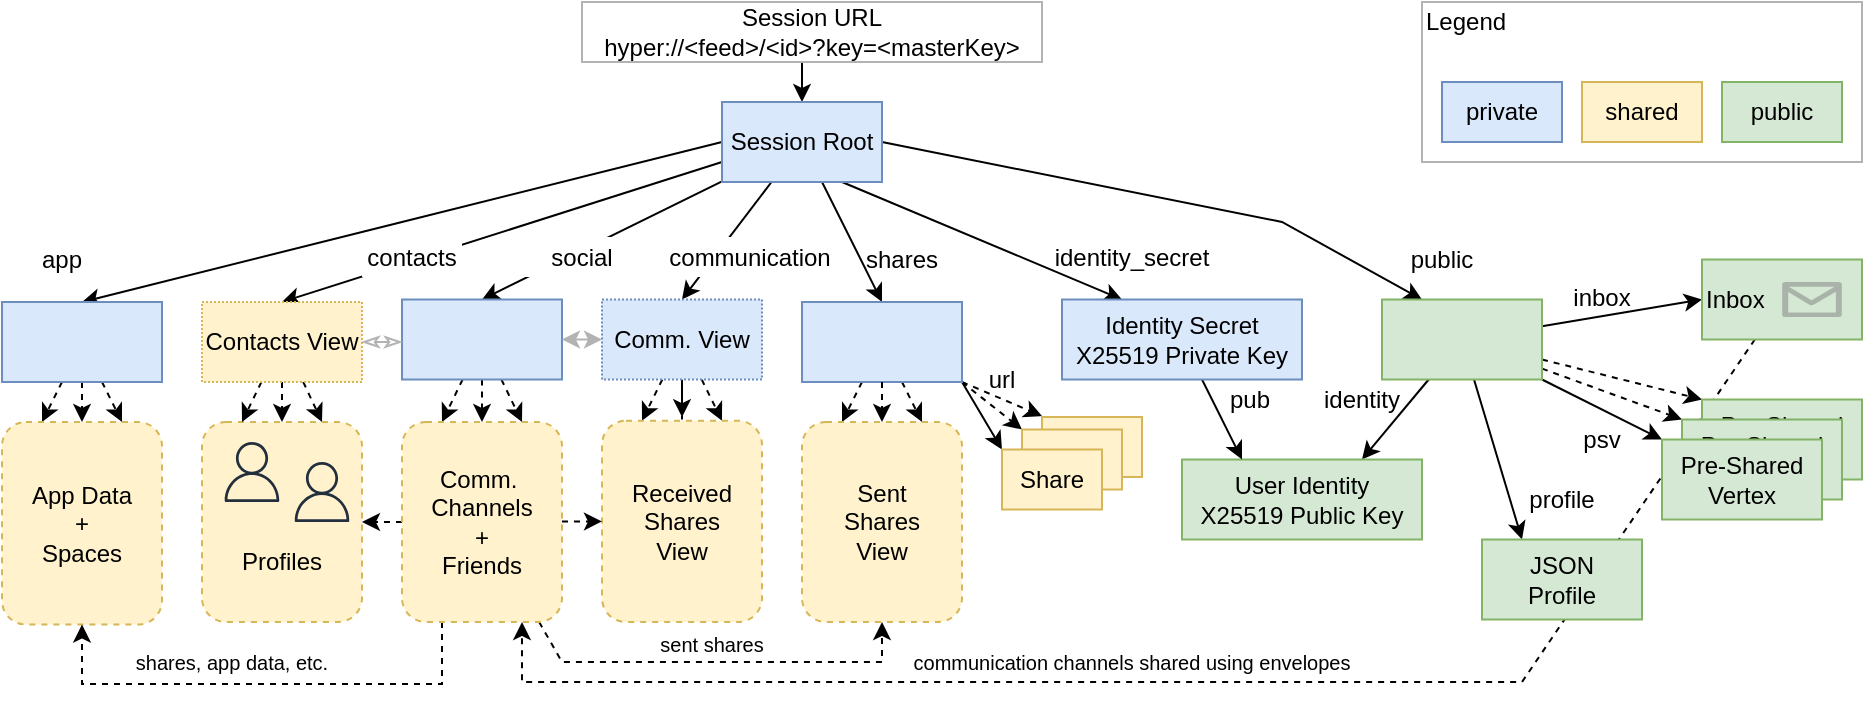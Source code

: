 <mxfile version="14.1.8" type="device"><diagram id="Ml0aSGA6D6-Fc0Lr5bi-" name="Seite-1"><mxGraphModel dx="1718" dy="986" grid="1" gridSize="10" guides="1" tooltips="1" connect="1" arrows="1" fold="1" page="1" pageScale="1" pageWidth="827" pageHeight="1169" math="0" shadow="0"><root><mxCell id="0"/><mxCell id="1" parent="0"/><mxCell id="xFcqsmkAtm6_T8LkP59Y-32" style="edgeStyle=none;rounded=0;orthogonalLoop=1;jettySize=auto;html=1;dashed=1;entryX=0.75;entryY=1;entryDx=0;entryDy=0;" parent="1" source="rFLHvhsfMd9szPDXzuUG-38" target="wTV-70kjiHfr_OyOM8vY-71" edge="1"><mxGeometry relative="1" as="geometry"><mxPoint x="414" y="430" as="targetPoint"/><Array as="points"><mxPoint x="800" y="430"/><mxPoint x="300" y="430"/></Array></mxGeometry></mxCell><mxCell id="xFcqsmkAtm6_T8LkP59Y-26" value="" style="rounded=1;whiteSpace=wrap;html=1;fillColor=#fff2cc;dashed=1;strokeColor=#d6b656;" parent="1" vertex="1"><mxGeometry x="140" y="300" width="80" height="100" as="geometry"/></mxCell><mxCell id="rFLHvhsfMd9szPDXzuUG-2" value="" style="endArrow=classic;html=1;" parent="1" edge="1"><mxGeometry width="50" height="50" relative="1" as="geometry"><mxPoint x="440" y="120" as="sourcePoint"/><mxPoint x="440" y="140" as="targetPoint"/></mxGeometry></mxCell><mxCell id="rFLHvhsfMd9szPDXzuUG-3" value="Session URL&lt;br&gt;hyper://&amp;lt;feed&amp;gt;/&amp;lt;id&amp;gt;?key=&amp;lt;masterKey&amp;gt;" style="text;html=1;fillColor=none;align=center;verticalAlign=middle;whiteSpace=wrap;rounded=0;strokeColor=#B3B3B3;" parent="1" vertex="1"><mxGeometry x="330" y="90" width="230" height="30" as="geometry"/></mxCell><mxCell id="rFLHvhsfMd9szPDXzuUG-12" style="edgeStyle=none;rounded=0;orthogonalLoop=1;jettySize=auto;html=1;entryX=0.25;entryY=0;entryDx=0;entryDy=0;exitX=1;exitY=0.5;exitDx=0;exitDy=0;" parent="1" source="rFLHvhsfMd9szPDXzuUG-10" target="rFLHvhsfMd9szPDXzuUG-11" edge="1"><mxGeometry relative="1" as="geometry"><mxPoint x="640.0" y="160.0" as="sourcePoint"/><Array as="points"><mxPoint x="680" y="200"/></Array></mxGeometry></mxCell><mxCell id="rFLHvhsfMd9szPDXzuUG-30" style="edgeStyle=none;rounded=0;orthogonalLoop=1;jettySize=auto;html=1;entryX=0.25;entryY=0;entryDx=0;entryDy=0;exitX=0.75;exitY=1;exitDx=0;exitDy=0;" parent="1" source="rFLHvhsfMd9szPDXzuUG-10" target="rFLHvhsfMd9szPDXzuUG-27" edge="1"><mxGeometry relative="1" as="geometry"/></mxCell><mxCell id="rFLHvhsfMd9szPDXzuUG-43" style="edgeStyle=none;rounded=0;orthogonalLoop=1;jettySize=auto;html=1;entryX=0.5;entryY=0;entryDx=0;entryDy=0;exitX=0;exitY=0.75;exitDx=0;exitDy=0;" parent="1" source="rFLHvhsfMd9szPDXzuUG-10" target="rFLHvhsfMd9szPDXzuUG-42" edge="1"><mxGeometry relative="1" as="geometry"/></mxCell><mxCell id="rFLHvhsfMd9szPDXzuUG-46" style="edgeStyle=none;rounded=0;orthogonalLoop=1;jettySize=auto;html=1;entryX=0.5;entryY=0;entryDx=0;entryDy=0;exitX=0;exitY=0.5;exitDx=0;exitDy=0;" parent="1" source="rFLHvhsfMd9szPDXzuUG-10" target="rFLHvhsfMd9szPDXzuUG-45" edge="1"><mxGeometry relative="1" as="geometry"><Array as="points"><mxPoint x="240" y="200"/></Array></mxGeometry></mxCell><mxCell id="xFcqsmkAtm6_T8LkP59Y-3" style="rounded=0;orthogonalLoop=1;jettySize=auto;html=1;entryX=0.5;entryY=0;entryDx=0;entryDy=0;" parent="1" source="rFLHvhsfMd9szPDXzuUG-10" target="xFcqsmkAtm6_T8LkP59Y-2" edge="1"><mxGeometry relative="1" as="geometry"/></mxCell><mxCell id="wTV-70kjiHfr_OyOM8vY-68" style="edgeStyle=none;rounded=0;orthogonalLoop=1;jettySize=auto;html=1;entryX=0.5;entryY=0;entryDx=0;entryDy=0;" parent="1" source="rFLHvhsfMd9szPDXzuUG-10" target="wTV-70kjiHfr_OyOM8vY-5" edge="1"><mxGeometry relative="1" as="geometry"/></mxCell><mxCell id="rn8aZ10z9SMJyjxecTMh-2" style="rounded=0;orthogonalLoop=1;jettySize=auto;html=1;entryX=0.5;entryY=0;entryDx=0;entryDy=0;" edge="1" parent="1" source="rFLHvhsfMd9szPDXzuUG-10" target="rn8aZ10z9SMJyjxecTMh-1"><mxGeometry relative="1" as="geometry"/></mxCell><mxCell id="rFLHvhsfMd9szPDXzuUG-10" value="Session Root" style="rounded=0;whiteSpace=wrap;html=1;fillColor=#dae8fc;strokeColor=#6c8ebf;" parent="1" vertex="1"><mxGeometry x="400" y="140" width="80" height="40" as="geometry"/></mxCell><mxCell id="rFLHvhsfMd9szPDXzuUG-15" style="edgeStyle=none;rounded=0;orthogonalLoop=1;jettySize=auto;html=1;entryX=0.75;entryY=0;entryDx=0;entryDy=0;" parent="1" source="rFLHvhsfMd9szPDXzuUG-11" target="rFLHvhsfMd9szPDXzuUG-14" edge="1"><mxGeometry relative="1" as="geometry"/></mxCell><mxCell id="rFLHvhsfMd9szPDXzuUG-17" style="edgeStyle=none;rounded=0;orthogonalLoop=1;jettySize=auto;html=1;entryX=0.25;entryY=0;entryDx=0;entryDy=0;" parent="1" source="rFLHvhsfMd9szPDXzuUG-11" target="rFLHvhsfMd9szPDXzuUG-16" edge="1"><mxGeometry relative="1" as="geometry"/></mxCell><mxCell id="rFLHvhsfMd9szPDXzuUG-22" style="edgeStyle=none;rounded=0;orthogonalLoop=1;jettySize=auto;html=1;entryX=0;entryY=0;entryDx=0;entryDy=0;" parent="1" source="rFLHvhsfMd9szPDXzuUG-11" target="rFLHvhsfMd9szPDXzuUG-21" edge="1"><mxGeometry relative="1" as="geometry"/></mxCell><mxCell id="rFLHvhsfMd9szPDXzuUG-23" style="edgeStyle=none;rounded=0;orthogonalLoop=1;jettySize=auto;html=1;dashed=1;entryX=0;entryY=0;entryDx=0;entryDy=0;" parent="1" source="rFLHvhsfMd9szPDXzuUG-11" target="rFLHvhsfMd9szPDXzuUG-25" edge="1"><mxGeometry relative="1" as="geometry"><mxPoint x="870" y="298.75" as="targetPoint"/></mxGeometry></mxCell><mxCell id="rFLHvhsfMd9szPDXzuUG-24" style="edgeStyle=none;rounded=0;orthogonalLoop=1;jettySize=auto;html=1;dashed=1;entryX=0;entryY=0;entryDx=0;entryDy=0;" parent="1" source="rFLHvhsfMd9szPDXzuUG-11" target="rFLHvhsfMd9szPDXzuUG-26" edge="1"><mxGeometry relative="1" as="geometry"><mxPoint x="890" y="288.75" as="targetPoint"/></mxGeometry></mxCell><mxCell id="rFLHvhsfMd9szPDXzuUG-40" style="edgeStyle=none;rounded=0;orthogonalLoop=1;jettySize=auto;html=1;entryX=0;entryY=0.5;entryDx=0;entryDy=0;" parent="1" source="rFLHvhsfMd9szPDXzuUG-11" target="rFLHvhsfMd9szPDXzuUG-38" edge="1"><mxGeometry relative="1" as="geometry"/></mxCell><mxCell id="rFLHvhsfMd9szPDXzuUG-11" value="" style="rounded=0;whiteSpace=wrap;html=1;align=left;fillColor=#d5e8d4;strokeColor=#82b366;" parent="1" vertex="1"><mxGeometry x="730" y="238.75" width="80" height="40" as="geometry"/></mxCell><mxCell id="rFLHvhsfMd9szPDXzuUG-13" value="public" style="text;html=1;strokeColor=none;fillColor=none;align=center;verticalAlign=middle;whiteSpace=wrap;rounded=0;" parent="1" vertex="1"><mxGeometry x="740" y="208.75" width="40" height="20" as="geometry"/></mxCell><mxCell id="rFLHvhsfMd9szPDXzuUG-14" value="User Identity&lt;br&gt;&lt;span&gt;X25519 Public Key&lt;/span&gt;" style="rounded=0;whiteSpace=wrap;html=1;fillColor=#d5e8d4;strokeColor=#82b366;" parent="1" vertex="1"><mxGeometry x="630" y="318.75" width="120" height="40" as="geometry"/></mxCell><mxCell id="rFLHvhsfMd9szPDXzuUG-16" value="JSON&lt;br&gt;Profile" style="rounded=0;whiteSpace=wrap;html=1;fillColor=#d5e8d4;strokeColor=#82b366;" parent="1" vertex="1"><mxGeometry x="780" y="358.75" width="80" height="40" as="geometry"/></mxCell><mxCell id="rFLHvhsfMd9szPDXzuUG-18" value="profile" style="text;html=1;strokeColor=none;fillColor=none;align=center;verticalAlign=middle;whiteSpace=wrap;rounded=0;" parent="1" vertex="1"><mxGeometry x="800" y="328.75" width="40" height="20" as="geometry"/></mxCell><mxCell id="rFLHvhsfMd9szPDXzuUG-20" value="identity" style="text;html=1;strokeColor=none;fillColor=none;align=center;verticalAlign=middle;whiteSpace=wrap;rounded=0;" parent="1" vertex="1"><mxGeometry x="700" y="278.75" width="40" height="20" as="geometry"/></mxCell><mxCell id="rFLHvhsfMd9szPDXzuUG-26" value="Pre-Shared&lt;br&gt;Vertex" style="rounded=0;whiteSpace=wrap;html=1;fillColor=#d5e8d4;strokeColor=#82b366;" parent="1" vertex="1"><mxGeometry x="890" y="288.75" width="80" height="40" as="geometry"/></mxCell><mxCell id="rFLHvhsfMd9szPDXzuUG-25" value="Pre-Shared&lt;br&gt;Vertex" style="rounded=0;whiteSpace=wrap;html=1;fillColor=#d5e8d4;strokeColor=#82b366;" parent="1" vertex="1"><mxGeometry x="880" y="298.75" width="80" height="40" as="geometry"/></mxCell><mxCell id="rFLHvhsfMd9szPDXzuUG-21" value="Pre-Shared&lt;br&gt;Vertex" style="rounded=0;whiteSpace=wrap;html=1;fillColor=#d5e8d4;strokeColor=#82b366;" parent="1" vertex="1"><mxGeometry x="870" y="308.75" width="80" height="40" as="geometry"/></mxCell><mxCell id="rFLHvhsfMd9szPDXzuUG-28" style="edgeStyle=none;rounded=0;orthogonalLoop=1;jettySize=auto;html=1;entryX=0.25;entryY=0;entryDx=0;entryDy=0;" parent="1" source="rFLHvhsfMd9szPDXzuUG-27" target="rFLHvhsfMd9szPDXzuUG-14" edge="1"><mxGeometry relative="1" as="geometry"/></mxCell><mxCell id="rFLHvhsfMd9szPDXzuUG-27" value="Identity Secret&lt;br&gt;X25519 Private Key" style="rounded=0;whiteSpace=wrap;html=1;fillColor=#dae8fc;strokeColor=#6c8ebf;" parent="1" vertex="1"><mxGeometry x="570" y="238.75" width="120" height="40" as="geometry"/></mxCell><mxCell id="rFLHvhsfMd9szPDXzuUG-29" value="pub" style="text;html=1;strokeColor=none;fillColor=none;align=center;verticalAlign=middle;whiteSpace=wrap;rounded=0;" parent="1" vertex="1"><mxGeometry x="644" y="278.75" width="40" height="20" as="geometry"/></mxCell><mxCell id="rFLHvhsfMd9szPDXzuUG-31" value="identity_secret" style="text;html=1;strokeColor=none;fillColor=none;align=center;verticalAlign=middle;whiteSpace=wrap;rounded=0;" parent="1" vertex="1"><mxGeometry x="560" y="207.5" width="90" height="20" as="geometry"/></mxCell><mxCell id="rFLHvhsfMd9szPDXzuUG-35" value="psv" style="text;html=1;strokeColor=none;fillColor=none;align=center;verticalAlign=middle;whiteSpace=wrap;rounded=0;" parent="1" vertex="1"><mxGeometry x="820" y="298.75" width="40" height="20" as="geometry"/></mxCell><mxCell id="rFLHvhsfMd9szPDXzuUG-38" value="Inbox" style="rounded=0;whiteSpace=wrap;html=1;align=left;fillColor=#d5e8d4;strokeColor=#82b366;" parent="1" vertex="1"><mxGeometry x="890" y="218.75" width="80" height="40" as="geometry"/></mxCell><mxCell id="rFLHvhsfMd9szPDXzuUG-39" value="" style="verticalLabelPosition=bottom;html=1;verticalAlign=top;align=center;strokeColor=none;shape=mxgraph.azure.message;pointerEvents=1;fillColor=#808080;" parent="1" vertex="1"><mxGeometry x="930" y="230" width="30" height="17.5" as="geometry"/></mxCell><mxCell id="rFLHvhsfMd9szPDXzuUG-41" value="inbox" style="text;html=1;strokeColor=none;fillColor=none;align=center;verticalAlign=middle;whiteSpace=wrap;rounded=0;" parent="1" vertex="1"><mxGeometry x="820" y="227.5" width="40" height="20" as="geometry"/></mxCell><mxCell id="xFcqsmkAtm6_T8LkP59Y-29" style="rounded=0;orthogonalLoop=1;jettySize=auto;html=1;entryX=0.25;entryY=0;entryDx=0;entryDy=0;dashed=1;exitX=0.371;exitY=1.001;exitDx=0;exitDy=0;exitPerimeter=0;" parent="1" source="rFLHvhsfMd9szPDXzuUG-42" target="xFcqsmkAtm6_T8LkP59Y-26" edge="1"><mxGeometry relative="1" as="geometry"><mxPoint x="165" y="280" as="sourcePoint"/></mxGeometry></mxCell><mxCell id="xFcqsmkAtm6_T8LkP59Y-30" style="edgeStyle=none;rounded=0;orthogonalLoop=1;jettySize=auto;html=1;entryX=0.5;entryY=0;entryDx=0;entryDy=0;dashed=1;exitX=0.5;exitY=1;exitDx=0;exitDy=0;" parent="1" source="rFLHvhsfMd9szPDXzuUG-42" target="xFcqsmkAtm6_T8LkP59Y-26" edge="1"><mxGeometry relative="1" as="geometry"><mxPoint x="176.52" y="279.48" as="sourcePoint"/></mxGeometry></mxCell><mxCell id="xFcqsmkAtm6_T8LkP59Y-31" style="edgeStyle=none;rounded=0;orthogonalLoop=1;jettySize=auto;html=1;entryX=0.75;entryY=0;entryDx=0;entryDy=0;dashed=1;" parent="1" target="xFcqsmkAtm6_T8LkP59Y-26" edge="1"><mxGeometry relative="1" as="geometry"><mxPoint x="190.625" y="280" as="sourcePoint"/></mxGeometry></mxCell><mxCell id="rFLHvhsfMd9szPDXzuUG-42" value="Contacts View" style="rounded=0;whiteSpace=wrap;html=1;fillColor=#fff2cc;dashed=1;dashPattern=1 1;strokeColor=#d6b656;" parent="1" vertex="1"><mxGeometry x="140" y="240" width="80" height="40" as="geometry"/></mxCell><mxCell id="rFLHvhsfMd9szPDXzuUG-44" value="app" style="text;html=1;strokeColor=none;fillColor=none;align=center;verticalAlign=middle;whiteSpace=wrap;rounded=0;" parent="1" vertex="1"><mxGeometry x="50" y="208.75" width="40" height="20" as="geometry"/></mxCell><mxCell id="rFLHvhsfMd9szPDXzuUG-69" style="edgeStyle=none;rounded=0;orthogonalLoop=1;jettySize=auto;html=1;dashed=1;" parent="1" source="rFLHvhsfMd9szPDXzuUG-45" target="rFLHvhsfMd9szPDXzuUG-68" edge="1"><mxGeometry relative="1" as="geometry"/></mxCell><mxCell id="rFLHvhsfMd9szPDXzuUG-70" style="edgeStyle=none;rounded=0;orthogonalLoop=1;jettySize=auto;html=1;entryX=0.25;entryY=0;entryDx=0;entryDy=0;dashed=1;" parent="1" source="rFLHvhsfMd9szPDXzuUG-45" target="rFLHvhsfMd9szPDXzuUG-68" edge="1"><mxGeometry relative="1" as="geometry"/></mxCell><mxCell id="rFLHvhsfMd9szPDXzuUG-71" style="edgeStyle=none;rounded=0;orthogonalLoop=1;jettySize=auto;html=1;entryX=0.75;entryY=0;entryDx=0;entryDy=0;dashed=1;" parent="1" source="rFLHvhsfMd9szPDXzuUG-45" target="rFLHvhsfMd9szPDXzuUG-68" edge="1"><mxGeometry relative="1" as="geometry"/></mxCell><mxCell id="rFLHvhsfMd9szPDXzuUG-45" value="" style="rounded=0;whiteSpace=wrap;html=1;fillColor=#dae8fc;strokeColor=#6c8ebf;" parent="1" vertex="1"><mxGeometry x="40" y="240" width="80" height="40" as="geometry"/></mxCell><mxCell id="rFLHvhsfMd9szPDXzuUG-47" value="contacts" style="text;html=1;strokeColor=none;align=center;verticalAlign=middle;whiteSpace=wrap;rounded=0;fillColor=#ffffff;" parent="1" vertex="1"><mxGeometry x="220" y="207.5" width="50" height="20" as="geometry"/></mxCell><mxCell id="rFLHvhsfMd9szPDXzuUG-68" value="App Data&lt;br&gt;+&lt;br&gt;Spaces" style="rounded=1;whiteSpace=wrap;html=1;dashed=1;fillColor=#fff2cc;strokeColor=#d6b656;" parent="1" vertex="1"><mxGeometry x="40" y="300" width="80" height="101.25" as="geometry"/></mxCell><mxCell id="wTV-70kjiHfr_OyOM8vY-2" style="edgeStyle=orthogonalEdgeStyle;rounded=0;orthogonalLoop=1;jettySize=auto;html=1;entryX=0.5;entryY=-0.018;entryDx=0;entryDy=0;entryPerimeter=0;dashed=1;" parent="1" source="xFcqsmkAtm6_T8LkP59Y-2" target="wTV-70kjiHfr_OyOM8vY-1" edge="1"><mxGeometry relative="1" as="geometry"/></mxCell><mxCell id="wTV-70kjiHfr_OyOM8vY-3" style="rounded=0;orthogonalLoop=1;jettySize=auto;html=1;entryX=0.75;entryY=0;entryDx=0;entryDy=0;dashed=1;" parent="1" source="xFcqsmkAtm6_T8LkP59Y-2" target="wTV-70kjiHfr_OyOM8vY-1" edge="1"><mxGeometry relative="1" as="geometry"/></mxCell><mxCell id="wTV-70kjiHfr_OyOM8vY-4" style="edgeStyle=none;rounded=0;orthogonalLoop=1;jettySize=auto;html=1;entryX=0.25;entryY=0;entryDx=0;entryDy=0;dashed=1;" parent="1" source="xFcqsmkAtm6_T8LkP59Y-2" target="wTV-70kjiHfr_OyOM8vY-1" edge="1"><mxGeometry relative="1" as="geometry"/></mxCell><mxCell id="xFcqsmkAtm6_T8LkP59Y-2" value="Comm. View" style="rounded=0;whiteSpace=wrap;html=1;fillColor=#dae8fc;dashed=1;dashPattern=1 1;strokeColor=#6c8ebf;" parent="1" vertex="1"><mxGeometry x="340" y="238.75" width="80" height="40" as="geometry"/></mxCell><mxCell id="xFcqsmkAtm6_T8LkP59Y-4" value="&lt;font style=&quot;font-size: 12px&quot;&gt;social&lt;/font&gt;" style="text;html=1;strokeColor=none;align=center;verticalAlign=middle;whiteSpace=wrap;rounded=0;fillColor=#ffffff;" parent="1" vertex="1"><mxGeometry x="300" y="207.5" width="60" height="20" as="geometry"/></mxCell><mxCell id="xFcqsmkAtm6_T8LkP59Y-17" value="" style="endArrow=classic;html=1;dashed=1;entryX=0.5;entryY=1;entryDx=0;entryDy=0;edgeStyle=orthogonalEdgeStyle;exitX=0.25;exitY=1;exitDx=0;exitDy=0;rounded=0;" parent="1" source="wTV-70kjiHfr_OyOM8vY-71" target="rFLHvhsfMd9szPDXzuUG-68" edge="1"><mxGeometry width="50" height="50" relative="1" as="geometry"><mxPoint x="230" y="431.25" as="sourcePoint"/><mxPoint x="270" y="321.25" as="targetPoint"/><Array as="points"><mxPoint x="260" y="431"/><mxPoint x="80" y="431"/></Array></mxGeometry></mxCell><mxCell id="xFcqsmkAtm6_T8LkP59Y-21" value="&lt;font style=&quot;font-size: 10px&quot;&gt;shares, app data, etc.&lt;/font&gt;" style="text;html=1;strokeColor=none;fillColor=none;align=center;verticalAlign=middle;whiteSpace=wrap;rounded=0;" parent="1" vertex="1"><mxGeometry x="70" y="410" width="170" height="20.63" as="geometry"/></mxCell><mxCell id="xFcqsmkAtm6_T8LkP59Y-23" value="" style="outlineConnect=0;fontColor=#232F3E;gradientColor=none;fillColor=#232F3E;strokeColor=none;dashed=0;verticalLabelPosition=bottom;verticalAlign=top;align=center;html=1;fontSize=12;fontStyle=0;aspect=fixed;pointerEvents=1;shape=mxgraph.aws4.user;" parent="1" vertex="1"><mxGeometry x="150" y="310" width="30" height="30" as="geometry"/></mxCell><mxCell id="xFcqsmkAtm6_T8LkP59Y-24" value="" style="outlineConnect=0;fontColor=#232F3E;gradientColor=none;fillColor=#232F3E;strokeColor=none;dashed=0;verticalLabelPosition=bottom;verticalAlign=top;align=center;html=1;fontSize=12;fontStyle=0;aspect=fixed;pointerEvents=1;shape=mxgraph.aws4.user;" parent="1" vertex="1"><mxGeometry x="185" y="320" width="30" height="30" as="geometry"/></mxCell><mxCell id="xFcqsmkAtm6_T8LkP59Y-28" value="Profiles" style="text;html=1;strokeColor=none;fillColor=none;align=center;verticalAlign=middle;whiteSpace=wrap;rounded=0;dashed=1;" parent="1" vertex="1"><mxGeometry x="155" y="360" width="50" height="20" as="geometry"/></mxCell><mxCell id="xFcqsmkAtm6_T8LkP59Y-33" value="&lt;font style=&quot;font-size: 10px&quot;&gt;communication channels shared using envelopes&lt;/font&gt;" style="text;html=1;strokeColor=none;fillColor=none;align=center;verticalAlign=middle;whiteSpace=wrap;rounded=0;dashed=1;dashPattern=1 1;" parent="1" vertex="1"><mxGeometry x="470" y="410" width="270" height="20" as="geometry"/></mxCell><mxCell id="xFcqsmkAtm6_T8LkP59Y-34" value="" style="rounded=0;whiteSpace=wrap;html=1;fillColor=none;strokeColor=#B3B3B3;" parent="1" vertex="1"><mxGeometry x="750" y="90" width="220" height="80" as="geometry"/></mxCell><mxCell id="xFcqsmkAtm6_T8LkP59Y-35" value="Legend" style="text;html=1;strokeColor=none;fillColor=none;align=left;verticalAlign=middle;whiteSpace=wrap;rounded=0;" parent="1" vertex="1"><mxGeometry x="750" y="90" width="50" height="20" as="geometry"/></mxCell><mxCell id="xFcqsmkAtm6_T8LkP59Y-36" value="private" style="rounded=0;whiteSpace=wrap;html=1;strokeColor=#6c8ebf;fillColor=#dae8fc;" parent="1" vertex="1"><mxGeometry x="760" y="130" width="60" height="30" as="geometry"/></mxCell><mxCell id="xFcqsmkAtm6_T8LkP59Y-37" value="shared" style="rounded=0;whiteSpace=wrap;html=1;strokeColor=#d6b656;fillColor=#fff2cc;" parent="1" vertex="1"><mxGeometry x="830" y="130" width="60" height="30" as="geometry"/></mxCell><mxCell id="xFcqsmkAtm6_T8LkP59Y-38" value="public" style="rounded=0;whiteSpace=wrap;html=1;strokeColor=#82b366;fillColor=#d5e8d4;" parent="1" vertex="1"><mxGeometry x="900" y="130" width="60" height="30" as="geometry"/></mxCell><mxCell id="wTV-70kjiHfr_OyOM8vY-1" value="Received&lt;br&gt;Shares&lt;br&gt;View" style="rounded=1;whiteSpace=wrap;html=1;dashed=1;fillColor=#fff2cc;strokeColor=#d6b656;" parent="1" vertex="1"><mxGeometry x="340" y="299.38" width="80" height="100.62" as="geometry"/></mxCell><mxCell id="wTV-70kjiHfr_OyOM8vY-72" style="edgeStyle=none;rounded=0;orthogonalLoop=1;jettySize=auto;html=1;entryX=0.5;entryY=0;entryDx=0;entryDy=0;dashed=1;" parent="1" source="wTV-70kjiHfr_OyOM8vY-5" target="wTV-70kjiHfr_OyOM8vY-71" edge="1"><mxGeometry relative="1" as="geometry"/></mxCell><mxCell id="wTV-70kjiHfr_OyOM8vY-73" style="edgeStyle=none;rounded=0;orthogonalLoop=1;jettySize=auto;html=1;entryX=0.75;entryY=0;entryDx=0;entryDy=0;dashed=1;" parent="1" source="wTV-70kjiHfr_OyOM8vY-5" target="wTV-70kjiHfr_OyOM8vY-71" edge="1"><mxGeometry relative="1" as="geometry"/></mxCell><mxCell id="wTV-70kjiHfr_OyOM8vY-74" style="edgeStyle=none;rounded=0;orthogonalLoop=1;jettySize=auto;html=1;entryX=0.25;entryY=0;entryDx=0;entryDy=0;dashed=1;" parent="1" source="wTV-70kjiHfr_OyOM8vY-5" target="wTV-70kjiHfr_OyOM8vY-71" edge="1"><mxGeometry relative="1" as="geometry"/></mxCell><mxCell id="wTV-70kjiHfr_OyOM8vY-5" value="" style="rounded=0;whiteSpace=wrap;html=1;fillColor=#dae8fc;strokeColor=#6c8ebf;" parent="1" vertex="1"><mxGeometry x="240" y="238.75" width="80" height="40" as="geometry"/></mxCell><mxCell id="wTV-70kjiHfr_OyOM8vY-69" value="communication" style="text;html=1;strokeColor=none;align=center;verticalAlign=middle;whiteSpace=wrap;rounded=0;fillColor=#ffffff;" parent="1" vertex="1"><mxGeometry x="369" y="207.5" width="90" height="20" as="geometry"/></mxCell><mxCell id="rn8aZ10z9SMJyjxecTMh-21" style="edgeStyle=none;rounded=0;orthogonalLoop=1;jettySize=auto;html=1;entryX=0.5;entryY=1;entryDx=0;entryDy=0;dashed=1;" edge="1" parent="1" source="wTV-70kjiHfr_OyOM8vY-71" target="rn8aZ10z9SMJyjxecTMh-4"><mxGeometry relative="1" as="geometry"><Array as="points"><mxPoint x="320" y="420"/><mxPoint x="480" y="420"/></Array></mxGeometry></mxCell><mxCell id="rn8aZ10z9SMJyjxecTMh-23" style="edgeStyle=none;rounded=0;orthogonalLoop=1;jettySize=auto;html=1;entryX=0;entryY=0.5;entryDx=0;entryDy=0;dashed=1;fontSize=10;" edge="1" parent="1" source="wTV-70kjiHfr_OyOM8vY-71" target="wTV-70kjiHfr_OyOM8vY-1"><mxGeometry relative="1" as="geometry"/></mxCell><mxCell id="rn8aZ10z9SMJyjxecTMh-24" style="edgeStyle=none;rounded=0;orthogonalLoop=1;jettySize=auto;html=1;entryX=1;entryY=0.5;entryDx=0;entryDy=0;dashed=1;fontSize=10;" edge="1" parent="1" source="wTV-70kjiHfr_OyOM8vY-71" target="xFcqsmkAtm6_T8LkP59Y-26"><mxGeometry relative="1" as="geometry"/></mxCell><mxCell id="wTV-70kjiHfr_OyOM8vY-71" value="Comm.&amp;nbsp;&lt;br&gt;Channels&lt;br&gt;+&lt;br&gt;Friends" style="rounded=1;whiteSpace=wrap;html=1;dashed=1;fillColor=#fff2cc;strokeColor=#d6b656;" parent="1" vertex="1"><mxGeometry x="240" y="300" width="80" height="100" as="geometry"/></mxCell><mxCell id="wTV-70kjiHfr_OyOM8vY-76" value="" style="endArrow=classicThin;startArrow=classicThin;html=1;exitX=1;exitY=0.5;exitDx=0;exitDy=0;startFill=0;endFill=0;strokeColor=#B3B3B3;" parent="1" source="rFLHvhsfMd9szPDXzuUG-42" edge="1"><mxGeometry width="50" height="50" relative="1" as="geometry"><mxPoint x="310" y="350" as="sourcePoint"/><mxPoint x="240" y="260" as="targetPoint"/></mxGeometry></mxCell><mxCell id="wTV-70kjiHfr_OyOM8vY-77" value="" style="endArrow=classic;startArrow=classic;html=1;strokeColor=#B3B3B3;exitX=1;exitY=0.5;exitDx=0;exitDy=0;entryX=0;entryY=0.5;entryDx=0;entryDy=0;" parent="1" source="wTV-70kjiHfr_OyOM8vY-5" target="xFcqsmkAtm6_T8LkP59Y-2" edge="1"><mxGeometry width="50" height="50" relative="1" as="geometry"><mxPoint x="310" y="350" as="sourcePoint"/><mxPoint x="360" y="300" as="targetPoint"/></mxGeometry></mxCell><mxCell id="rn8aZ10z9SMJyjxecTMh-9" style="edgeStyle=none;rounded=0;orthogonalLoop=1;jettySize=auto;html=1;entryX=0.75;entryY=0;entryDx=0;entryDy=0;dashed=1;" edge="1" parent="1" source="rn8aZ10z9SMJyjxecTMh-1" target="rn8aZ10z9SMJyjxecTMh-4"><mxGeometry relative="1" as="geometry"/></mxCell><mxCell id="rn8aZ10z9SMJyjxecTMh-10" style="edgeStyle=none;rounded=0;orthogonalLoop=1;jettySize=auto;html=1;entryX=0.25;entryY=0;entryDx=0;entryDy=0;dashed=1;" edge="1" parent="1" source="rn8aZ10z9SMJyjxecTMh-1" target="rn8aZ10z9SMJyjxecTMh-4"><mxGeometry relative="1" as="geometry"/></mxCell><mxCell id="rn8aZ10z9SMJyjxecTMh-14" style="edgeStyle=none;rounded=0;orthogonalLoop=1;jettySize=auto;html=1;entryX=0;entryY=0;entryDx=0;entryDy=0;exitX=1;exitY=1;exitDx=0;exitDy=0;" edge="1" parent="1" source="rn8aZ10z9SMJyjxecTMh-1" target="rn8aZ10z9SMJyjxecTMh-11"><mxGeometry relative="1" as="geometry"/></mxCell><mxCell id="rn8aZ10z9SMJyjxecTMh-17" style="edgeStyle=none;rounded=0;orthogonalLoop=1;jettySize=auto;html=1;entryX=0;entryY=0;entryDx=0;entryDy=0;dashed=1;exitX=1;exitY=1;exitDx=0;exitDy=0;" edge="1" parent="1" source="rn8aZ10z9SMJyjxecTMh-1" target="rn8aZ10z9SMJyjxecTMh-12"><mxGeometry relative="1" as="geometry"/></mxCell><mxCell id="rn8aZ10z9SMJyjxecTMh-18" style="edgeStyle=none;rounded=0;orthogonalLoop=1;jettySize=auto;html=1;dashed=1;exitX=1;exitY=1;exitDx=0;exitDy=0;" edge="1" parent="1" source="rn8aZ10z9SMJyjxecTMh-1"><mxGeometry relative="1" as="geometry"><mxPoint x="560" y="297" as="targetPoint"/></mxGeometry></mxCell><mxCell id="rn8aZ10z9SMJyjxecTMh-1" value="" style="rounded=0;whiteSpace=wrap;html=1;fillColor=#dae8fc;strokeColor=#6c8ebf;" vertex="1" parent="1"><mxGeometry x="440" y="240" width="80" height="40" as="geometry"/></mxCell><mxCell id="rn8aZ10z9SMJyjxecTMh-3" value="shares" style="text;html=1;strokeColor=none;fillColor=none;align=center;verticalAlign=middle;whiteSpace=wrap;rounded=0;" vertex="1" parent="1"><mxGeometry x="470" y="208.75" width="40" height="20" as="geometry"/></mxCell><mxCell id="rn8aZ10z9SMJyjxecTMh-4" value="Sent&lt;br&gt;Shares&lt;br&gt;View" style="rounded=1;whiteSpace=wrap;html=1;dashed=1;fillColor=#fff2cc;strokeColor=#d6b656;" vertex="1" parent="1"><mxGeometry x="440" y="300" width="80" height="100" as="geometry"/></mxCell><mxCell id="rn8aZ10z9SMJyjxecTMh-7" style="edgeStyle=orthogonalEdgeStyle;rounded=0;orthogonalLoop=1;jettySize=auto;html=1;dashed=1;exitX=0.5;exitY=1;exitDx=0;exitDy=0;" edge="1" parent="1" source="rn8aZ10z9SMJyjxecTMh-1"><mxGeometry relative="1" as="geometry"><mxPoint x="390.0" y="288.75" as="sourcePoint"/><mxPoint x="480" y="300" as="targetPoint"/></mxGeometry></mxCell><mxCell id="rn8aZ10z9SMJyjxecTMh-13" value="Share" style="rounded=0;whiteSpace=wrap;html=1;fillColor=#fff2cc;strokeColor=#d6b656;" vertex="1" parent="1"><mxGeometry x="560" y="297.5" width="50" height="30" as="geometry"/></mxCell><mxCell id="rn8aZ10z9SMJyjxecTMh-12" value="Share" style="rounded=0;whiteSpace=wrap;html=1;fillColor=#fff2cc;strokeColor=#d6b656;" vertex="1" parent="1"><mxGeometry x="550" y="303.75" width="50" height="30" as="geometry"/></mxCell><mxCell id="rn8aZ10z9SMJyjxecTMh-11" value="Share" style="rounded=0;whiteSpace=wrap;html=1;fillColor=#fff2cc;strokeColor=#d6b656;" vertex="1" parent="1"><mxGeometry x="540" y="313.75" width="50" height="30" as="geometry"/></mxCell><mxCell id="rn8aZ10z9SMJyjxecTMh-20" value="url" style="text;html=1;strokeColor=none;fillColor=none;align=center;verticalAlign=middle;whiteSpace=wrap;rounded=0;" vertex="1" parent="1"><mxGeometry x="520" y="268.75" width="40" height="20" as="geometry"/></mxCell><mxCell id="rn8aZ10z9SMJyjxecTMh-22" value="sent shares" style="text;html=1;strokeColor=none;fillColor=none;align=center;verticalAlign=middle;whiteSpace=wrap;rounded=0;fontSize=10;" vertex="1" parent="1"><mxGeometry x="360" y="400" width="70" height="21.25" as="geometry"/></mxCell></root></mxGraphModel></diagram></mxfile>
